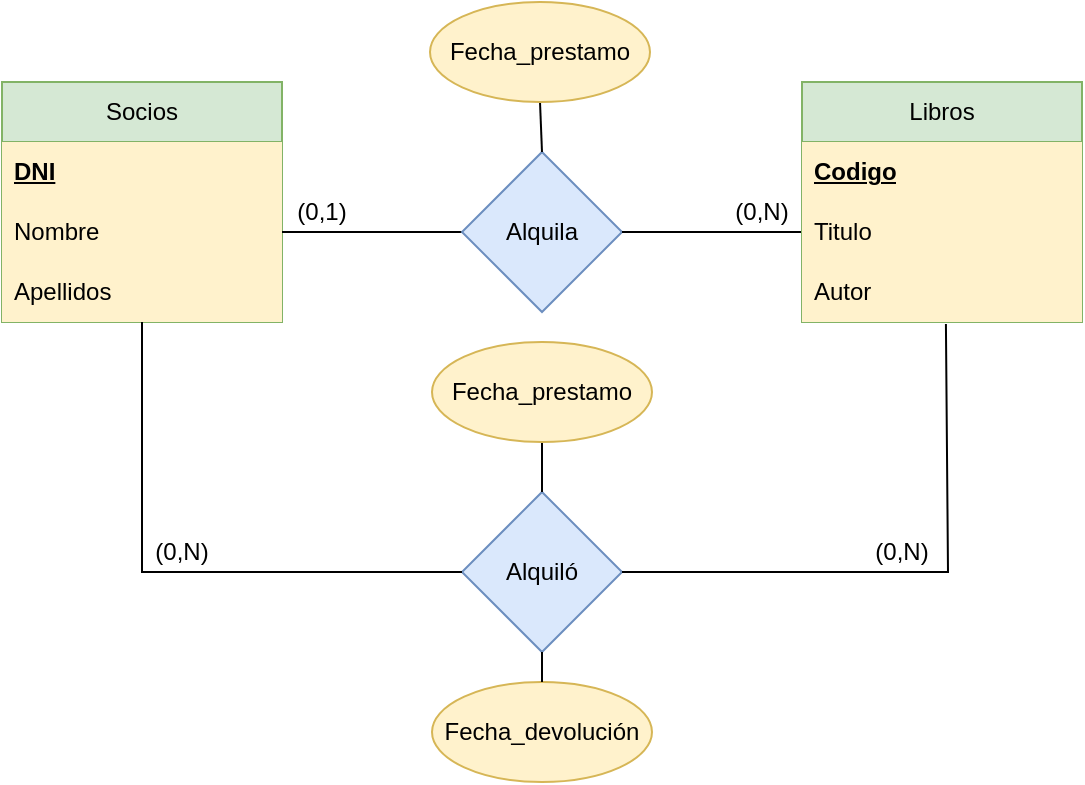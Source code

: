 <mxfile version="20.6.0" type="github">
  <diagram id="C5RBs43oDa-KdzZeNtuy" name="Page-1">
    <mxGraphModel dx="868" dy="472" grid="1" gridSize="10" guides="1" tooltips="1" connect="1" arrows="1" fold="1" page="1" pageScale="1" pageWidth="827" pageHeight="1169" math="0" shadow="0">
      <root>
        <mxCell id="WIyWlLk6GJQsqaUBKTNV-0" />
        <mxCell id="WIyWlLk6GJQsqaUBKTNV-1" parent="WIyWlLk6GJQsqaUBKTNV-0" />
        <mxCell id="sLLRFbfPcXRD0GPgiyEV-0" value="Socios" style="swimlane;fontStyle=0;childLayout=stackLayout;horizontal=1;startSize=30;horizontalStack=0;resizeParent=1;resizeParentMax=0;resizeLast=0;collapsible=1;marginBottom=0;whiteSpace=wrap;html=1;fillColor=#d5e8d4;strokeColor=#82b366;" parent="WIyWlLk6GJQsqaUBKTNV-1" vertex="1">
          <mxGeometry x="90" y="130" width="140" height="120" as="geometry" />
        </mxCell>
        <mxCell id="sLLRFbfPcXRD0GPgiyEV-1" value="&lt;b&gt;&lt;u&gt;DNI&lt;/u&gt;&lt;/b&gt;" style="text;strokeColor=none;fillColor=#fff2cc;align=left;verticalAlign=middle;spacingLeft=4;spacingRight=4;overflow=hidden;points=[[0,0.5],[1,0.5]];portConstraint=eastwest;rotatable=0;whiteSpace=wrap;html=1;" parent="sLLRFbfPcXRD0GPgiyEV-0" vertex="1">
          <mxGeometry y="30" width="140" height="30" as="geometry" />
        </mxCell>
        <mxCell id="sLLRFbfPcXRD0GPgiyEV-2" value="Nombre" style="text;strokeColor=none;fillColor=#fff2cc;align=left;verticalAlign=middle;spacingLeft=4;spacingRight=4;overflow=hidden;points=[[0,0.5],[1,0.5]];portConstraint=eastwest;rotatable=0;whiteSpace=wrap;html=1;" parent="sLLRFbfPcXRD0GPgiyEV-0" vertex="1">
          <mxGeometry y="60" width="140" height="30" as="geometry" />
        </mxCell>
        <mxCell id="sLLRFbfPcXRD0GPgiyEV-3" value="Apellidos" style="text;strokeColor=none;fillColor=#fff2cc;align=left;verticalAlign=middle;spacingLeft=4;spacingRight=4;overflow=hidden;points=[[0,0.5],[1,0.5]];portConstraint=eastwest;rotatable=0;whiteSpace=wrap;html=1;" parent="sLLRFbfPcXRD0GPgiyEV-0" vertex="1">
          <mxGeometry y="90" width="140" height="30" as="geometry" />
        </mxCell>
        <mxCell id="sLLRFbfPcXRD0GPgiyEV-4" value="" style="endArrow=none;html=1;rounded=0;entryX=1;entryY=0.5;entryDx=0;entryDy=0;exitX=0;exitY=0.5;exitDx=0;exitDy=0;" parent="WIyWlLk6GJQsqaUBKTNV-1" source="sLLRFbfPcXRD0GPgiyEV-5" target="sLLRFbfPcXRD0GPgiyEV-2" edge="1">
          <mxGeometry width="50" height="50" relative="1" as="geometry">
            <mxPoint x="320" y="205" as="sourcePoint" />
            <mxPoint x="440" y="390" as="targetPoint" />
          </mxGeometry>
        </mxCell>
        <mxCell id="sLLRFbfPcXRD0GPgiyEV-5" value="Alquila" style="rhombus;whiteSpace=wrap;html=1;fillColor=#dae8fc;strokeColor=#6c8ebf;" parent="WIyWlLk6GJQsqaUBKTNV-1" vertex="1">
          <mxGeometry x="320" y="165" width="80" height="80" as="geometry" />
        </mxCell>
        <mxCell id="sLLRFbfPcXRD0GPgiyEV-6" value="" style="endArrow=none;html=1;rounded=0;exitX=0.5;exitY=0;exitDx=0;exitDy=0;entryX=0.5;entryY=1;entryDx=0;entryDy=0;" parent="WIyWlLk6GJQsqaUBKTNV-1" source="sLLRFbfPcXRD0GPgiyEV-5" target="sLLRFbfPcXRD0GPgiyEV-7" edge="1">
          <mxGeometry width="50" height="50" relative="1" as="geometry">
            <mxPoint x="390" y="440" as="sourcePoint" />
            <mxPoint x="360" y="140" as="targetPoint" />
          </mxGeometry>
        </mxCell>
        <mxCell id="sLLRFbfPcXRD0GPgiyEV-7" value="Fecha_prestamo" style="ellipse;whiteSpace=wrap;html=1;fillColor=#fff2cc;strokeColor=#d6b656;" parent="WIyWlLk6GJQsqaUBKTNV-1" vertex="1">
          <mxGeometry x="304" y="90" width="110" height="50" as="geometry" />
        </mxCell>
        <mxCell id="sLLRFbfPcXRD0GPgiyEV-8" value="" style="endArrow=none;html=1;rounded=0;entryX=1;entryY=0.5;entryDx=0;entryDy=0;exitX=0;exitY=0.5;exitDx=0;exitDy=0;" parent="WIyWlLk6GJQsqaUBKTNV-1" source="sLLRFbfPcXRD0GPgiyEV-11" target="sLLRFbfPcXRD0GPgiyEV-5" edge="1">
          <mxGeometry width="50" height="50" relative="1" as="geometry">
            <mxPoint x="490" y="204.5" as="sourcePoint" />
            <mxPoint x="400" y="204.5" as="targetPoint" />
          </mxGeometry>
        </mxCell>
        <mxCell id="sLLRFbfPcXRD0GPgiyEV-9" value="Libros" style="swimlane;fontStyle=0;childLayout=stackLayout;horizontal=1;startSize=30;horizontalStack=0;resizeParent=1;resizeParentMax=0;resizeLast=0;collapsible=1;marginBottom=0;whiteSpace=wrap;html=1;fillColor=#d5e8d4;strokeColor=#82b366;" parent="WIyWlLk6GJQsqaUBKTNV-1" vertex="1">
          <mxGeometry x="490" y="130" width="140" height="120" as="geometry" />
        </mxCell>
        <mxCell id="sLLRFbfPcXRD0GPgiyEV-10" value="&lt;u&gt;&lt;b&gt;Codigo&lt;/b&gt;&lt;/u&gt;" style="text;strokeColor=none;fillColor=#fff2cc;align=left;verticalAlign=middle;spacingLeft=4;spacingRight=4;overflow=hidden;points=[[0,0.5],[1,0.5]];portConstraint=eastwest;rotatable=0;whiteSpace=wrap;html=1;" parent="sLLRFbfPcXRD0GPgiyEV-9" vertex="1">
          <mxGeometry y="30" width="140" height="30" as="geometry" />
        </mxCell>
        <mxCell id="sLLRFbfPcXRD0GPgiyEV-11" value="Titulo" style="text;strokeColor=none;fillColor=#fff2cc;align=left;verticalAlign=middle;spacingLeft=4;spacingRight=4;overflow=hidden;points=[[0,0.5],[1,0.5]];portConstraint=eastwest;rotatable=0;whiteSpace=wrap;html=1;" parent="sLLRFbfPcXRD0GPgiyEV-9" vertex="1">
          <mxGeometry y="60" width="140" height="30" as="geometry" />
        </mxCell>
        <mxCell id="sLLRFbfPcXRD0GPgiyEV-12" value="Autor" style="text;strokeColor=none;fillColor=#fff2cc;align=left;verticalAlign=middle;spacingLeft=4;spacingRight=4;overflow=hidden;points=[[0,0.5],[1,0.5]];portConstraint=eastwest;rotatable=0;whiteSpace=wrap;html=1;" parent="sLLRFbfPcXRD0GPgiyEV-9" vertex="1">
          <mxGeometry y="90" width="140" height="30" as="geometry" />
        </mxCell>
        <mxCell id="sLLRFbfPcXRD0GPgiyEV-14" value="Alquiló" style="rhombus;whiteSpace=wrap;html=1;fillColor=#dae8fc;strokeColor=#6c8ebf;" parent="WIyWlLk6GJQsqaUBKTNV-1" vertex="1">
          <mxGeometry x="320" y="335" width="80" height="80" as="geometry" />
        </mxCell>
        <mxCell id="sLLRFbfPcXRD0GPgiyEV-15" value="" style="endArrow=none;html=1;rounded=0;exitX=0.5;exitY=0;exitDx=0;exitDy=0;entryX=0.5;entryY=1;entryDx=0;entryDy=0;" parent="WIyWlLk6GJQsqaUBKTNV-1" source="sLLRFbfPcXRD0GPgiyEV-14" target="sLLRFbfPcXRD0GPgiyEV-16" edge="1">
          <mxGeometry width="50" height="50" relative="1" as="geometry">
            <mxPoint x="390" y="610" as="sourcePoint" />
            <mxPoint x="360" y="310" as="targetPoint" />
          </mxGeometry>
        </mxCell>
        <mxCell id="sLLRFbfPcXRD0GPgiyEV-16" value="Fecha_prestamo" style="ellipse;whiteSpace=wrap;html=1;fillColor=#fff2cc;strokeColor=#d6b656;" parent="WIyWlLk6GJQsqaUBKTNV-1" vertex="1">
          <mxGeometry x="305" y="260" width="110" height="50" as="geometry" />
        </mxCell>
        <mxCell id="sLLRFbfPcXRD0GPgiyEV-17" value="" style="endArrow=none;html=1;rounded=0;entryX=0.514;entryY=1.033;entryDx=0;entryDy=0;entryPerimeter=0;exitX=1;exitY=0.5;exitDx=0;exitDy=0;" parent="WIyWlLk6GJQsqaUBKTNV-1" source="sLLRFbfPcXRD0GPgiyEV-14" target="sLLRFbfPcXRD0GPgiyEV-12" edge="1">
          <mxGeometry width="50" height="50" relative="1" as="geometry">
            <mxPoint x="390" y="440" as="sourcePoint" />
            <mxPoint x="562.94" y="280" as="targetPoint" />
            <Array as="points">
              <mxPoint x="563" y="375" />
            </Array>
          </mxGeometry>
        </mxCell>
        <mxCell id="sLLRFbfPcXRD0GPgiyEV-18" value="" style="endArrow=none;html=1;rounded=0;exitX=0.5;exitY=1;exitDx=0;exitDy=0;entryX=0;entryY=0.5;entryDx=0;entryDy=0;" parent="WIyWlLk6GJQsqaUBKTNV-1" source="sLLRFbfPcXRD0GPgiyEV-0" target="sLLRFbfPcXRD0GPgiyEV-14" edge="1">
          <mxGeometry width="50" height="50" relative="1" as="geometry">
            <mxPoint x="390" y="440" as="sourcePoint" />
            <mxPoint x="440" y="390" as="targetPoint" />
            <Array as="points">
              <mxPoint x="160" y="375" />
            </Array>
          </mxGeometry>
        </mxCell>
        <mxCell id="sLLRFbfPcXRD0GPgiyEV-19" value="(0,N)" style="text;html=1;strokeColor=none;fillColor=none;align=center;verticalAlign=middle;whiteSpace=wrap;rounded=0;" parent="WIyWlLk6GJQsqaUBKTNV-1" vertex="1">
          <mxGeometry x="150" y="350" width="60" height="30" as="geometry" />
        </mxCell>
        <mxCell id="sLLRFbfPcXRD0GPgiyEV-20" value="(0,N)" style="text;html=1;strokeColor=none;fillColor=none;align=center;verticalAlign=middle;whiteSpace=wrap;rounded=0;" parent="WIyWlLk6GJQsqaUBKTNV-1" vertex="1">
          <mxGeometry x="510" y="350" width="60" height="30" as="geometry" />
        </mxCell>
        <mxCell id="sLLRFbfPcXRD0GPgiyEV-22" value="(0,1)" style="text;html=1;strokeColor=none;fillColor=none;align=center;verticalAlign=middle;whiteSpace=wrap;rounded=0;" parent="WIyWlLk6GJQsqaUBKTNV-1" vertex="1">
          <mxGeometry x="220" y="180" width="60" height="30" as="geometry" />
        </mxCell>
        <mxCell id="sLLRFbfPcXRD0GPgiyEV-24" value="(0,N)" style="text;html=1;strokeColor=none;fillColor=none;align=center;verticalAlign=middle;whiteSpace=wrap;rounded=0;" parent="WIyWlLk6GJQsqaUBKTNV-1" vertex="1">
          <mxGeometry x="400" y="180" width="140" height="30" as="geometry" />
        </mxCell>
        <mxCell id="THXn4jxM22Cv5HrpgoS--1" value="Fecha_devolución" style="ellipse;whiteSpace=wrap;html=1;fillColor=#fff2cc;strokeColor=#d6b656;" parent="WIyWlLk6GJQsqaUBKTNV-1" vertex="1">
          <mxGeometry x="305" y="430" width="110" height="50" as="geometry" />
        </mxCell>
        <mxCell id="THXn4jxM22Cv5HrpgoS--4" value="" style="endArrow=none;html=1;rounded=0;exitX=0.5;exitY=0;exitDx=0;exitDy=0;entryX=0.5;entryY=1;entryDx=0;entryDy=0;" parent="WIyWlLk6GJQsqaUBKTNV-1" source="THXn4jxM22Cv5HrpgoS--1" target="sLLRFbfPcXRD0GPgiyEV-14" edge="1">
          <mxGeometry width="50" height="50" relative="1" as="geometry">
            <mxPoint x="380" y="440" as="sourcePoint" />
            <mxPoint x="430" y="390" as="targetPoint" />
          </mxGeometry>
        </mxCell>
      </root>
    </mxGraphModel>
  </diagram>
</mxfile>
